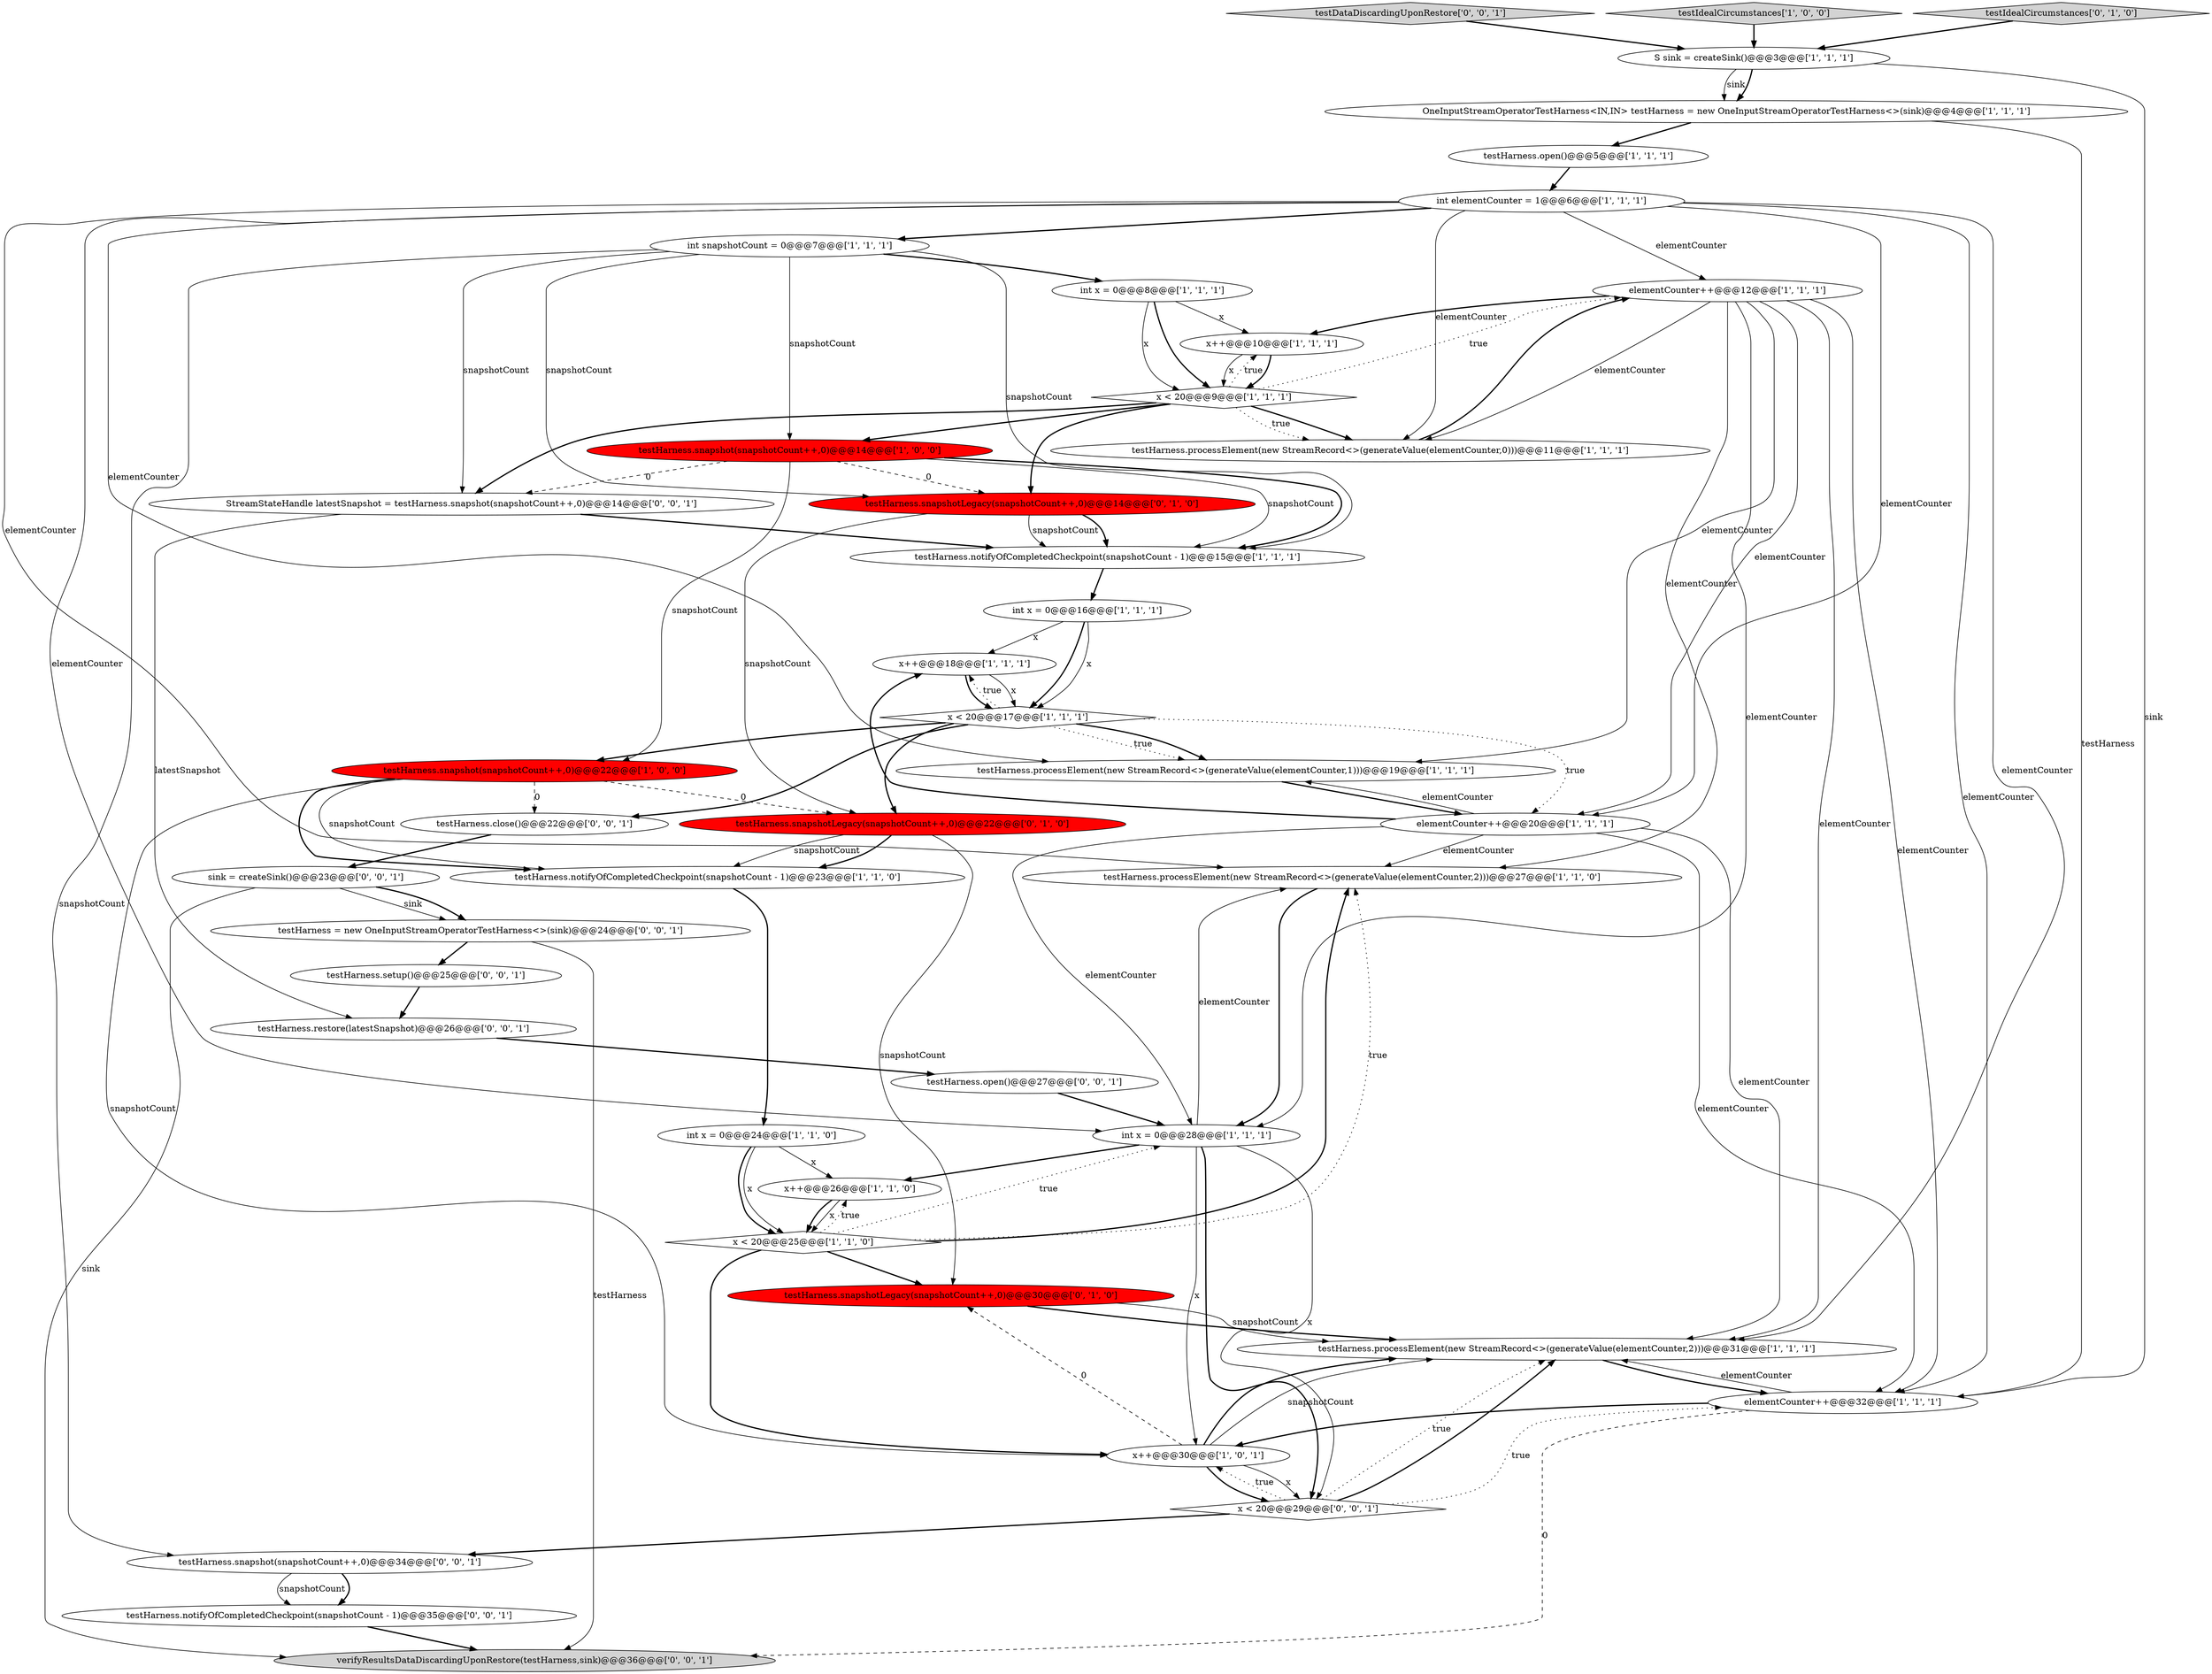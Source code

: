 digraph {
0 [style = filled, label = "testHarness.processElement(new StreamRecord<>(generateValue(elementCounter,2)))@@@27@@@['1', '1', '0']", fillcolor = white, shape = ellipse image = "AAA0AAABBB1BBB"];
23 [style = filled, label = "int x = 0@@@8@@@['1', '1', '1']", fillcolor = white, shape = ellipse image = "AAA0AAABBB1BBB"];
40 [style = filled, label = "testHarness.close()@@@22@@@['0', '0', '1']", fillcolor = white, shape = ellipse image = "AAA0AAABBB3BBB"];
33 [style = filled, label = "testDataDiscardingUponRestore['0', '0', '1']", fillcolor = lightgray, shape = diamond image = "AAA0AAABBB3BBB"];
4 [style = filled, label = "x < 20@@@25@@@['1', '1', '0']", fillcolor = white, shape = diamond image = "AAA0AAABBB1BBB"];
42 [style = filled, label = "testHarness.notifyOfCompletedCheckpoint(snapshotCount - 1)@@@35@@@['0', '0', '1']", fillcolor = white, shape = ellipse image = "AAA0AAABBB3BBB"];
27 [style = filled, label = "elementCounter++@@@32@@@['1', '1', '1']", fillcolor = white, shape = ellipse image = "AAA0AAABBB1BBB"];
14 [style = filled, label = "x++@@@18@@@['1', '1', '1']", fillcolor = white, shape = ellipse image = "AAA0AAABBB1BBB"];
16 [style = filled, label = "int x = 0@@@16@@@['1', '1', '1']", fillcolor = white, shape = ellipse image = "AAA0AAABBB1BBB"];
17 [style = filled, label = "testHarness.notifyOfCompletedCheckpoint(snapshotCount - 1)@@@15@@@['1', '1', '1']", fillcolor = white, shape = ellipse image = "AAA0AAABBB1BBB"];
2 [style = filled, label = "int x = 0@@@24@@@['1', '1', '0']", fillcolor = white, shape = ellipse image = "AAA0AAABBB1BBB"];
1 [style = filled, label = "S sink = createSink()@@@3@@@['1', '1', '1']", fillcolor = white, shape = ellipse image = "AAA0AAABBB1BBB"];
26 [style = filled, label = "testHarness.processElement(new StreamRecord<>(generateValue(elementCounter,0)))@@@11@@@['1', '1', '1']", fillcolor = white, shape = ellipse image = "AAA0AAABBB1BBB"];
41 [style = filled, label = "testHarness.snapshot(snapshotCount++,0)@@@34@@@['0', '0', '1']", fillcolor = white, shape = ellipse image = "AAA0AAABBB3BBB"];
29 [style = filled, label = "testHarness.snapshotLegacy(snapshotCount++,0)@@@22@@@['0', '1', '0']", fillcolor = red, shape = ellipse image = "AAA1AAABBB2BBB"];
35 [style = filled, label = "testHarness.setup()@@@25@@@['0', '0', '1']", fillcolor = white, shape = ellipse image = "AAA0AAABBB3BBB"];
11 [style = filled, label = "testHarness.snapshot(snapshotCount++,0)@@@14@@@['1', '0', '0']", fillcolor = red, shape = ellipse image = "AAA1AAABBB1BBB"];
38 [style = filled, label = "testHarness.open()@@@27@@@['0', '0', '1']", fillcolor = white, shape = ellipse image = "AAA0AAABBB3BBB"];
36 [style = filled, label = "StreamStateHandle latestSnapshot = testHarness.snapshot(snapshotCount++,0)@@@14@@@['0', '0', '1']", fillcolor = white, shape = ellipse image = "AAA0AAABBB3BBB"];
37 [style = filled, label = "x < 20@@@29@@@['0', '0', '1']", fillcolor = white, shape = diamond image = "AAA0AAABBB3BBB"];
18 [style = filled, label = "OneInputStreamOperatorTestHarness<IN,IN> testHarness = new OneInputStreamOperatorTestHarness<>(sink)@@@4@@@['1', '1', '1']", fillcolor = white, shape = ellipse image = "AAA0AAABBB1BBB"];
15 [style = filled, label = "testHarness.processElement(new StreamRecord<>(generateValue(elementCounter,2)))@@@31@@@['1', '1', '1']", fillcolor = white, shape = ellipse image = "AAA0AAABBB1BBB"];
34 [style = filled, label = "verifyResultsDataDiscardingUponRestore(testHarness,sink)@@@36@@@['0', '0', '1']", fillcolor = lightgray, shape = ellipse image = "AAA0AAABBB3BBB"];
19 [style = filled, label = "elementCounter++@@@12@@@['1', '1', '1']", fillcolor = white, shape = ellipse image = "AAA0AAABBB1BBB"];
5 [style = filled, label = "x++@@@10@@@['1', '1', '1']", fillcolor = white, shape = ellipse image = "AAA0AAABBB1BBB"];
10 [style = filled, label = "x++@@@30@@@['1', '0', '1']", fillcolor = white, shape = ellipse image = "AAA0AAABBB1BBB"];
28 [style = filled, label = "testHarness.snapshotLegacy(snapshotCount++,0)@@@14@@@['0', '1', '0']", fillcolor = red, shape = ellipse image = "AAA1AAABBB2BBB"];
3 [style = filled, label = "int snapshotCount = 0@@@7@@@['1', '1', '1']", fillcolor = white, shape = ellipse image = "AAA0AAABBB1BBB"];
21 [style = filled, label = "x < 20@@@9@@@['1', '1', '1']", fillcolor = white, shape = diamond image = "AAA0AAABBB1BBB"];
9 [style = filled, label = "testHarness.processElement(new StreamRecord<>(generateValue(elementCounter,1)))@@@19@@@['1', '1', '1']", fillcolor = white, shape = ellipse image = "AAA0AAABBB1BBB"];
13 [style = filled, label = "testHarness.notifyOfCompletedCheckpoint(snapshotCount - 1)@@@23@@@['1', '1', '0']", fillcolor = white, shape = ellipse image = "AAA0AAABBB1BBB"];
7 [style = filled, label = "elementCounter++@@@20@@@['1', '1', '1']", fillcolor = white, shape = ellipse image = "AAA0AAABBB1BBB"];
20 [style = filled, label = "testHarness.snapshot(snapshotCount++,0)@@@22@@@['1', '0', '0']", fillcolor = red, shape = ellipse image = "AAA1AAABBB1BBB"];
8 [style = filled, label = "testIdealCircumstances['1', '0', '0']", fillcolor = lightgray, shape = diamond image = "AAA0AAABBB1BBB"];
30 [style = filled, label = "testIdealCircumstances['0', '1', '0']", fillcolor = lightgray, shape = diamond image = "AAA0AAABBB2BBB"];
12 [style = filled, label = "int x = 0@@@28@@@['1', '1', '1']", fillcolor = white, shape = ellipse image = "AAA0AAABBB1BBB"];
31 [style = filled, label = "testHarness.snapshotLegacy(snapshotCount++,0)@@@30@@@['0', '1', '0']", fillcolor = red, shape = ellipse image = "AAA1AAABBB2BBB"];
43 [style = filled, label = "sink = createSink()@@@23@@@['0', '0', '1']", fillcolor = white, shape = ellipse image = "AAA0AAABBB3BBB"];
6 [style = filled, label = "x < 20@@@17@@@['1', '1', '1']", fillcolor = white, shape = diamond image = "AAA0AAABBB1BBB"];
24 [style = filled, label = "int elementCounter = 1@@@6@@@['1', '1', '1']", fillcolor = white, shape = ellipse image = "AAA0AAABBB1BBB"];
39 [style = filled, label = "testHarness = new OneInputStreamOperatorTestHarness<>(sink)@@@24@@@['0', '0', '1']", fillcolor = white, shape = ellipse image = "AAA0AAABBB3BBB"];
25 [style = filled, label = "x++@@@26@@@['1', '1', '0']", fillcolor = white, shape = ellipse image = "AAA0AAABBB1BBB"];
32 [style = filled, label = "testHarness.restore(latestSnapshot)@@@26@@@['0', '0', '1']", fillcolor = white, shape = ellipse image = "AAA0AAABBB3BBB"];
22 [style = filled, label = "testHarness.open()@@@5@@@['1', '1', '1']", fillcolor = white, shape = ellipse image = "AAA0AAABBB1BBB"];
19->27 [style = solid, label="elementCounter"];
11->17 [style = solid, label="snapshotCount"];
20->40 [style = dashed, label="0"];
19->12 [style = solid, label="elementCounter"];
3->41 [style = solid, label="snapshotCount"];
38->12 [style = bold, label=""];
24->15 [style = solid, label="elementCounter"];
37->15 [style = bold, label=""];
23->5 [style = solid, label="x"];
3->11 [style = solid, label="snapshotCount"];
9->7 [style = bold, label=""];
21->28 [style = bold, label=""];
6->29 [style = bold, label=""];
7->14 [style = bold, label=""];
19->5 [style = bold, label=""];
8->1 [style = bold, label=""];
21->26 [style = bold, label=""];
18->22 [style = bold, label=""];
21->36 [style = bold, label=""];
21->26 [style = dotted, label="true"];
16->14 [style = solid, label="x"];
12->10 [style = solid, label="x"];
36->17 [style = bold, label=""];
24->12 [style = solid, label="elementCounter"];
41->42 [style = bold, label=""];
3->28 [style = solid, label="snapshotCount"];
17->16 [style = bold, label=""];
21->5 [style = dotted, label="true"];
2->4 [style = solid, label="x"];
25->4 [style = solid, label="x"];
27->15 [style = solid, label="elementCounter"];
16->6 [style = bold, label=""];
4->0 [style = dotted, label="true"];
28->17 [style = solid, label="snapshotCount"];
10->31 [style = dashed, label="0"];
20->10 [style = solid, label="snapshotCount"];
23->21 [style = solid, label="x"];
29->13 [style = solid, label="snapshotCount"];
24->0 [style = solid, label="elementCounter"];
14->6 [style = solid, label="x"];
2->4 [style = bold, label=""];
11->36 [style = dashed, label="0"];
12->37 [style = bold, label=""];
20->29 [style = dashed, label="0"];
4->0 [style = bold, label=""];
19->7 [style = solid, label="elementCounter"];
24->9 [style = solid, label="elementCounter"];
1->18 [style = solid, label="sink"];
5->21 [style = bold, label=""];
3->23 [style = bold, label=""];
6->14 [style = dotted, label="true"];
21->11 [style = bold, label=""];
41->42 [style = solid, label="snapshotCount"];
10->15 [style = solid, label="snapshotCount"];
39->35 [style = bold, label=""];
6->7 [style = dotted, label="true"];
7->9 [style = solid, label="elementCounter"];
11->17 [style = bold, label=""];
28->29 [style = solid, label="snapshotCount"];
24->3 [style = bold, label=""];
14->6 [style = bold, label=""];
24->7 [style = solid, label="elementCounter"];
7->0 [style = solid, label="elementCounter"];
4->10 [style = bold, label=""];
20->13 [style = bold, label=""];
36->32 [style = solid, label="latestSnapshot"];
0->12 [style = bold, label=""];
37->41 [style = bold, label=""];
43->39 [style = solid, label="sink"];
1->27 [style = solid, label="sink"];
12->0 [style = solid, label="elementCounter"];
35->32 [style = bold, label=""];
29->31 [style = solid, label="snapshotCount"];
26->19 [style = bold, label=""];
37->15 [style = dotted, label="true"];
5->21 [style = solid, label="x"];
12->37 [style = solid, label="x"];
7->27 [style = solid, label="elementCounter"];
7->12 [style = solid, label="elementCounter"];
6->20 [style = bold, label=""];
4->31 [style = bold, label=""];
6->9 [style = dotted, label="true"];
27->10 [style = bold, label=""];
28->17 [style = bold, label=""];
40->43 [style = bold, label=""];
4->12 [style = dotted, label="true"];
37->27 [style = dotted, label="true"];
43->39 [style = bold, label=""];
7->15 [style = solid, label="elementCounter"];
24->19 [style = solid, label="elementCounter"];
24->27 [style = solid, label="elementCounter"];
13->2 [style = bold, label=""];
19->15 [style = solid, label="elementCounter"];
31->15 [style = solid, label="snapshotCount"];
10->37 [style = bold, label=""];
37->10 [style = dotted, label="true"];
42->34 [style = bold, label=""];
10->15 [style = bold, label=""];
30->1 [style = bold, label=""];
10->37 [style = solid, label="x"];
16->6 [style = solid, label="x"];
19->26 [style = solid, label="elementCounter"];
25->4 [style = bold, label=""];
1->18 [style = bold, label=""];
33->1 [style = bold, label=""];
4->25 [style = dotted, label="true"];
39->34 [style = solid, label="testHarness"];
31->15 [style = bold, label=""];
2->25 [style = solid, label="x"];
24->26 [style = solid, label="elementCounter"];
32->38 [style = bold, label=""];
11->28 [style = dashed, label="0"];
23->21 [style = bold, label=""];
6->40 [style = bold, label=""];
12->25 [style = bold, label=""];
21->19 [style = dotted, label="true"];
3->17 [style = solid, label="snapshotCount"];
11->20 [style = solid, label="snapshotCount"];
22->24 [style = bold, label=""];
19->0 [style = solid, label="elementCounter"];
18->27 [style = solid, label="testHarness"];
6->9 [style = bold, label=""];
15->27 [style = bold, label=""];
27->34 [style = dashed, label="0"];
3->36 [style = solid, label="snapshotCount"];
20->13 [style = solid, label="snapshotCount"];
19->9 [style = solid, label="elementCounter"];
43->34 [style = solid, label="sink"];
29->13 [style = bold, label=""];
}
